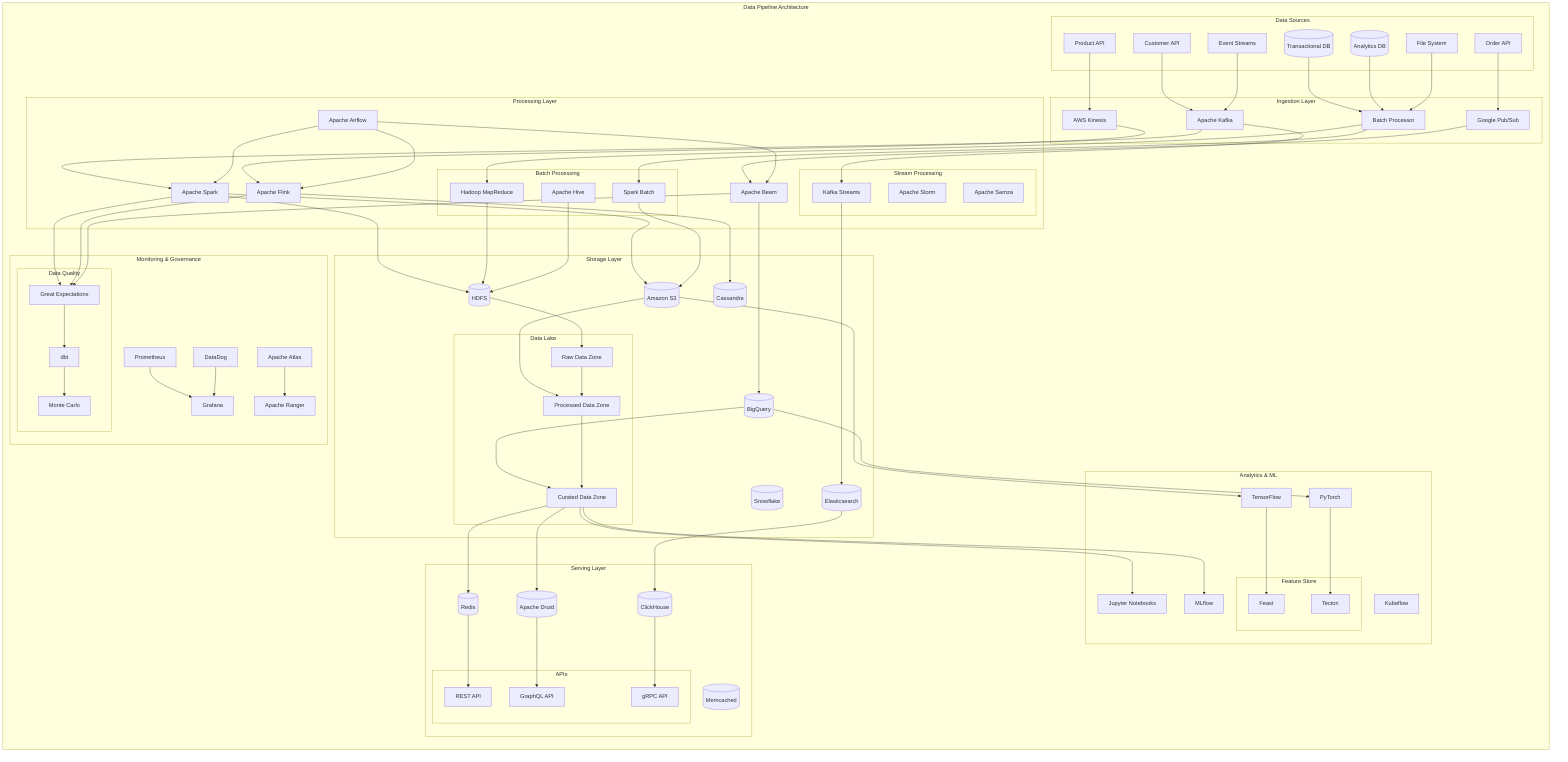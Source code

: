 flowchart LR
    subgraph "Data Pipeline Architecture"
        subgraph "Data Sources"
            API1[Customer API]
            API2[Product API]
            API3[Order API]
            DB1[(Transactional DB)]
            DB2[(Analytics DB)]
            FILES[File System]
            STREAMS[Event Streams]
        end
        
        subgraph "Ingestion Layer"
            KAFKA[Apache Kafka]
            KINESIS[AWS Kinesis]
            PUBSUB[Google Pub/Sub]
            BATCH[Batch Processor]
        end
        
        subgraph "Processing Layer"
            SPARK[Apache Spark]
            FLINK[Apache Flink]
            BEAM[Apache Beam]
            AIRFLOW[Apache Airflow]
            
            subgraph "Stream Processing"
                KAFKA_STREAMS[Kafka Streams]
                STORM[Apache Storm]
                SAMZA[Apache Samza]
            end
            
            subgraph "Batch Processing"
                HADOOP[Hadoop MapReduce]
                SPARK_BATCH[Spark Batch]
                HIVE[Apache Hive]
            end
        end
        
        subgraph "Storage Layer"
            HDFS[(HDFS)]
            S3[(Amazon S3)]
            BIGQUERY[(BigQuery)]
            SNOWFLAKE[(Snowflake)]
            CASSANDRA[(Cassandra)]
            ELASTICSEARCH[(Elasticsearch)]
            
            subgraph "Data Lake"
                RAW[Raw Data Zone]
                PROCESSED[Processed Data Zone]
                CURATED[Curated Data Zone]
            end
        end
        
        subgraph "Serving Layer"
            REDIS[(Redis)]
            MEMCACHED[(Memcached)]
            DRUID[(Apache Druid)]
            CLICKHOUSE[(ClickHouse)]
            
            subgraph "APIs"
                REST_API[REST API]
                GRAPHQL_API[GraphQL API]
                GRPC_API[gRPC API]
            end
        end
        
        subgraph "Analytics & ML"
            JUPYTER[Jupyter Notebooks]
            MLFLOW[MLflow]
            KUBEFLOW[Kubeflow]
            TENSORFLOW[TensorFlow]
            PYTORCH[PyTorch]
            
            subgraph "Feature Store"
                FEAST[Feast]
                TECTON[Tecton]
            end
        end
        
        subgraph "Monitoring & Governance"
            PROMETHEUS[Prometheus]
            GRAFANA[Grafana]
            DATADOG[DataDog]
            ATLAS[Apache Atlas]
            RANGER[Apache Ranger]
            
            subgraph "Data Quality"
                GREAT_EXPECTATIONS[Great Expectations]
                DBT[dbt]
                MONTE_CARLO[Monte Carlo]
            end
        end
    end
    
    API1 --> KAFKA
    API2 --> KINESIS
    API3 --> PUBSUB
    DB1 --> BATCH
    DB2 --> BATCH
    FILES --> BATCH
    STREAMS --> KAFKA
    
    KAFKA --> SPARK
    KAFKA --> KAFKA_STREAMS
    KINESIS --> FLINK
    PUBSUB --> BEAM
    BATCH --> HADOOP
    BATCH --> SPARK_BATCH
    
    SPARK --> HDFS
    SPARK --> S3
    FLINK --> CASSANDRA
    BEAM --> BIGQUERY
    KAFKA_STREAMS --> ELASTICSEARCH
    HADOOP --> HDFS
    SPARK_BATCH --> S3
    HIVE --> HDFS
    
    HDFS --> RAW
    S3 --> PROCESSED
    BIGQUERY --> CURATED
    
    RAW --> PROCESSED
    PROCESSED --> CURATED
    
    CURATED --> REDIS
    CURATED --> DRUID
    ELASTICSEARCH --> CLICKHOUSE
    
    REDIS --> REST_API
    DRUID --> GRAPHQL_API
    CLICKHOUSE --> GRPC_API
    
    CURATED --> JUPYTER
    CURATED --> MLFLOW
    S3 --> TENSORFLOW
    BIGQUERY --> PYTORCH
    
    TENSORFLOW --> FEAST
    PYTORCH --> TECTON
    
    AIRFLOW --> SPARK
    AIRFLOW --> FLINK
    AIRFLOW --> BEAM
    
    PROMETHEUS --> GRAFANA
    DATADOG --> GRAFANA
    ATLAS --> RANGER
    
    GREAT_EXPECTATIONS --> DBT
    DBT --> MONTE_CARLO
    
    SPARK --> GREAT_EXPECTATIONS
    FLINK --> GREAT_EXPECTATIONS
    BEAM --> GREAT_EXPECTATIONS